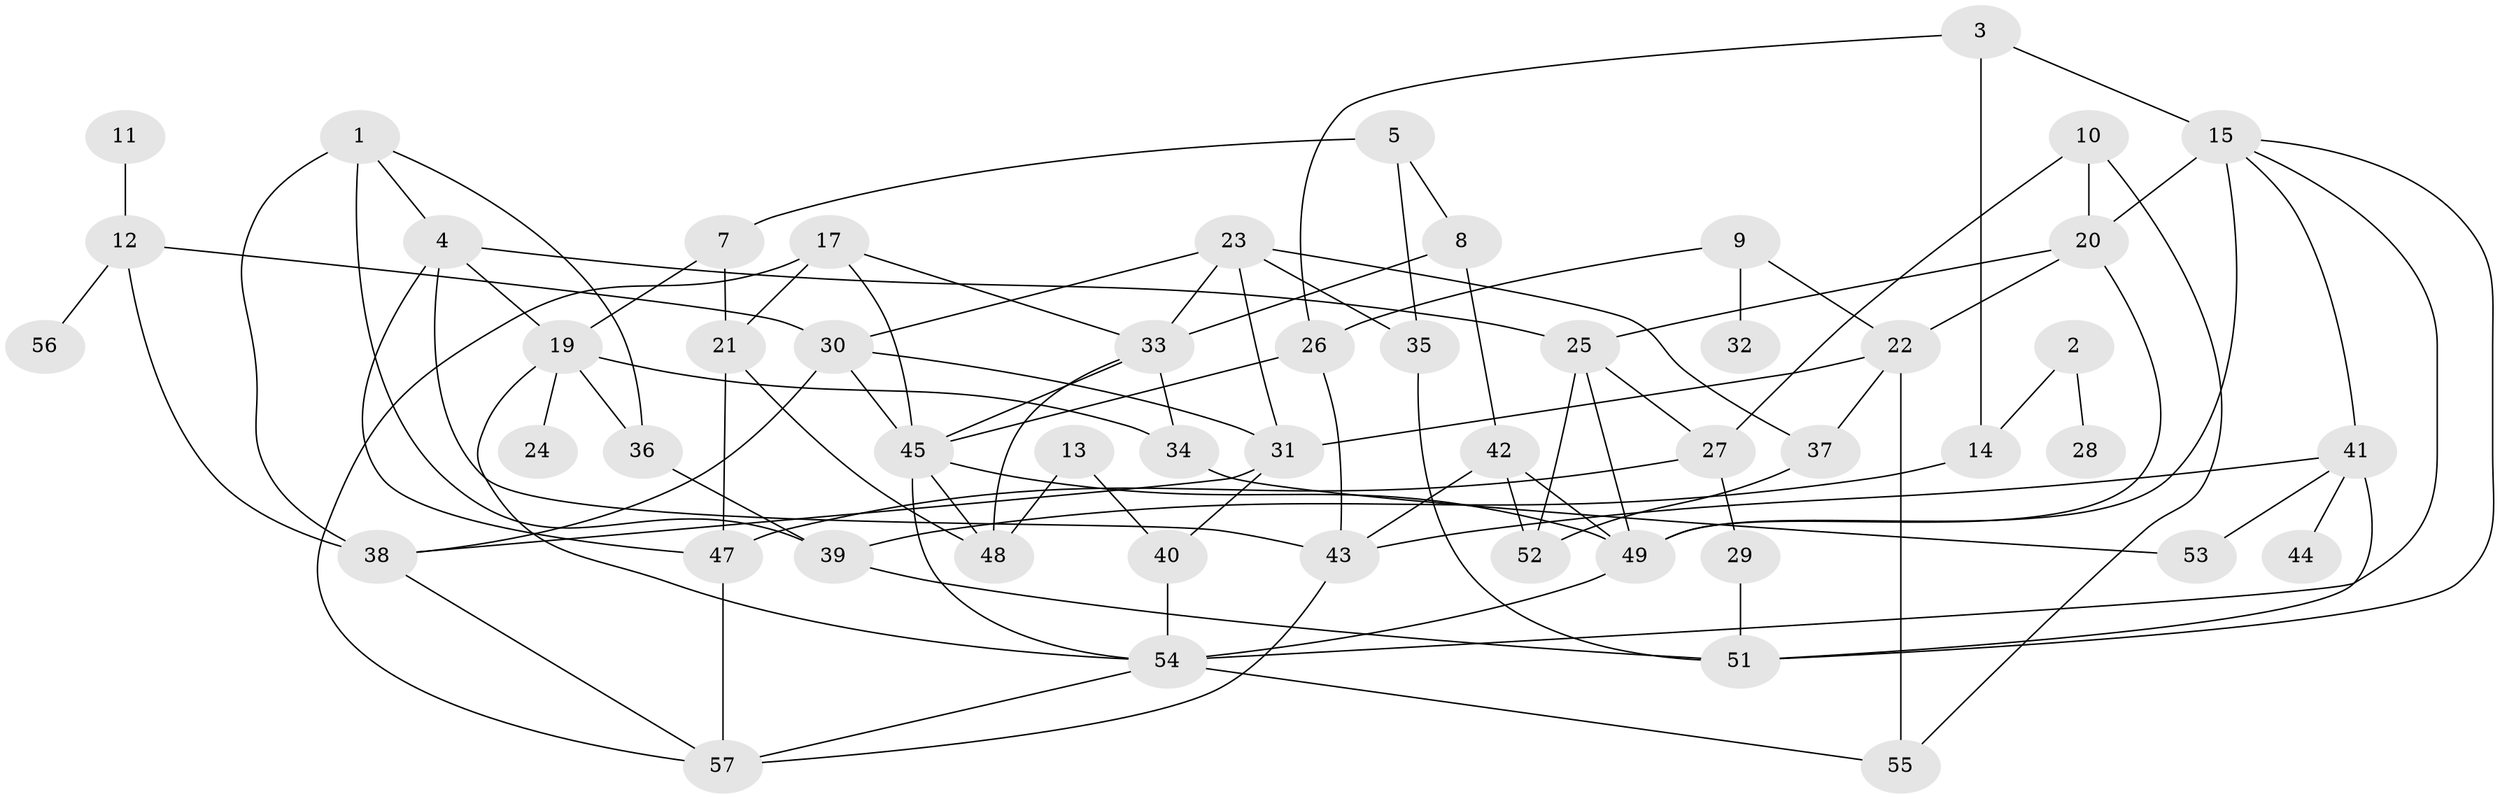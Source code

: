 // original degree distribution, {4: 0.16666666666666666, 2: 0.21428571428571427, 5: 0.19047619047619047, 3: 0.23809523809523808, 6: 0.047619047619047616, 0: 0.07142857142857142, 1: 0.07142857142857142}
// Generated by graph-tools (version 1.1) at 2025/35/03/04/25 23:35:54]
// undirected, 52 vertices, 97 edges
graph export_dot {
  node [color=gray90,style=filled];
  1;
  2;
  3;
  4;
  5;
  7;
  8;
  9;
  10;
  11;
  12;
  13;
  14;
  15;
  17;
  19;
  20;
  21;
  22;
  23;
  24;
  25;
  26;
  27;
  28;
  29;
  30;
  31;
  32;
  33;
  34;
  35;
  36;
  37;
  38;
  39;
  40;
  41;
  42;
  43;
  44;
  45;
  47;
  48;
  49;
  51;
  52;
  53;
  54;
  55;
  56;
  57;
  1 -- 4 [weight=1.0];
  1 -- 36 [weight=1.0];
  1 -- 38 [weight=1.0];
  1 -- 39 [weight=1.0];
  2 -- 14 [weight=1.0];
  2 -- 28 [weight=1.0];
  3 -- 14 [weight=1.0];
  3 -- 15 [weight=1.0];
  3 -- 26 [weight=1.0];
  4 -- 19 [weight=1.0];
  4 -- 25 [weight=1.0];
  4 -- 43 [weight=1.0];
  4 -- 47 [weight=1.0];
  5 -- 7 [weight=1.0];
  5 -- 8 [weight=1.0];
  5 -- 35 [weight=1.0];
  7 -- 19 [weight=1.0];
  7 -- 21 [weight=1.0];
  8 -- 33 [weight=2.0];
  8 -- 42 [weight=1.0];
  9 -- 22 [weight=1.0];
  9 -- 26 [weight=1.0];
  9 -- 32 [weight=1.0];
  10 -- 20 [weight=1.0];
  10 -- 27 [weight=1.0];
  10 -- 55 [weight=1.0];
  11 -- 12 [weight=1.0];
  12 -- 30 [weight=1.0];
  12 -- 38 [weight=1.0];
  12 -- 56 [weight=1.0];
  13 -- 40 [weight=1.0];
  13 -- 48 [weight=1.0];
  14 -- 39 [weight=2.0];
  15 -- 20 [weight=1.0];
  15 -- 41 [weight=1.0];
  15 -- 49 [weight=2.0];
  15 -- 51 [weight=1.0];
  15 -- 54 [weight=1.0];
  17 -- 21 [weight=2.0];
  17 -- 33 [weight=1.0];
  17 -- 45 [weight=1.0];
  17 -- 57 [weight=1.0];
  19 -- 24 [weight=1.0];
  19 -- 34 [weight=1.0];
  19 -- 36 [weight=2.0];
  19 -- 54 [weight=1.0];
  20 -- 22 [weight=1.0];
  20 -- 25 [weight=1.0];
  20 -- 49 [weight=1.0];
  21 -- 47 [weight=2.0];
  21 -- 48 [weight=1.0];
  22 -- 31 [weight=1.0];
  22 -- 37 [weight=1.0];
  22 -- 55 [weight=1.0];
  23 -- 30 [weight=1.0];
  23 -- 31 [weight=1.0];
  23 -- 33 [weight=1.0];
  23 -- 35 [weight=1.0];
  23 -- 37 [weight=1.0];
  25 -- 27 [weight=1.0];
  25 -- 49 [weight=1.0];
  25 -- 52 [weight=1.0];
  26 -- 43 [weight=1.0];
  26 -- 45 [weight=1.0];
  27 -- 29 [weight=1.0];
  27 -- 47 [weight=1.0];
  29 -- 51 [weight=1.0];
  30 -- 31 [weight=1.0];
  30 -- 38 [weight=1.0];
  30 -- 45 [weight=1.0];
  31 -- 38 [weight=1.0];
  31 -- 40 [weight=1.0];
  33 -- 34 [weight=2.0];
  33 -- 45 [weight=1.0];
  33 -- 48 [weight=1.0];
  34 -- 53 [weight=1.0];
  35 -- 51 [weight=1.0];
  36 -- 39 [weight=1.0];
  37 -- 52 [weight=1.0];
  38 -- 57 [weight=1.0];
  39 -- 51 [weight=1.0];
  40 -- 54 [weight=2.0];
  41 -- 43 [weight=1.0];
  41 -- 44 [weight=1.0];
  41 -- 51 [weight=1.0];
  41 -- 53 [weight=1.0];
  42 -- 43 [weight=1.0];
  42 -- 49 [weight=1.0];
  42 -- 52 [weight=1.0];
  43 -- 57 [weight=1.0];
  45 -- 48 [weight=1.0];
  45 -- 49 [weight=1.0];
  45 -- 54 [weight=1.0];
  47 -- 57 [weight=1.0];
  49 -- 54 [weight=1.0];
  54 -- 55 [weight=1.0];
  54 -- 57 [weight=1.0];
}
